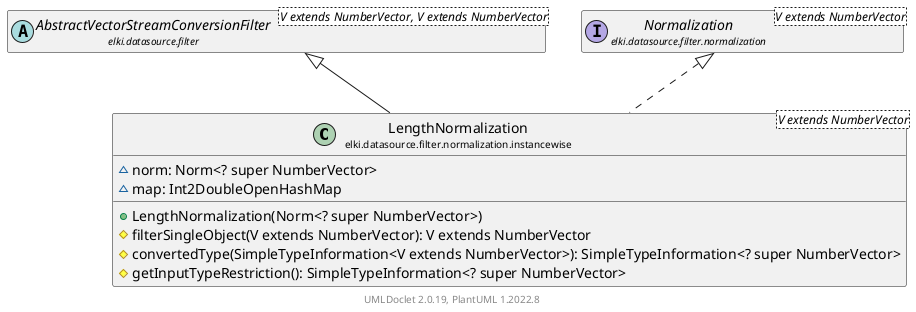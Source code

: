 @startuml
    remove .*\.(Instance|Par|Parameterizer|Factory)$
    set namespaceSeparator none
    hide empty fields
    hide empty methods

    class "<size:14>LengthNormalization\n<size:10>elki.datasource.filter.normalization.instancewise" as elki.datasource.filter.normalization.instancewise.LengthNormalization<V extends NumberVector> [[LengthNormalization.html]] {
        ~norm: Norm<? super NumberVector>
        ~map: Int2DoubleOpenHashMap
        +LengthNormalization(Norm<? super NumberVector>)
        #filterSingleObject(V extends NumberVector): V extends NumberVector
        #convertedType(SimpleTypeInformation<V extends NumberVector>): SimpleTypeInformation<? super NumberVector>
        #getInputTypeRestriction(): SimpleTypeInformation<? super NumberVector>
    }

    abstract class "<size:14>AbstractVectorStreamConversionFilter\n<size:10>elki.datasource.filter" as elki.datasource.filter.AbstractVectorStreamConversionFilter<V extends NumberVector, V extends NumberVector> [[../../AbstractVectorStreamConversionFilter.html]]
    interface "<size:14>Normalization\n<size:10>elki.datasource.filter.normalization" as elki.datasource.filter.normalization.Normalization<V extends NumberVector> [[../Normalization.html]]
    class "<size:14>LengthNormalization.Par\n<size:10>elki.datasource.filter.normalization.instancewise" as elki.datasource.filter.normalization.instancewise.LengthNormalization.Par<V extends NumberVector> [[LengthNormalization.Par.html]]

    elki.datasource.filter.AbstractVectorStreamConversionFilter <|-- elki.datasource.filter.normalization.instancewise.LengthNormalization
    elki.datasource.filter.normalization.Normalization <|.. elki.datasource.filter.normalization.instancewise.LengthNormalization
    elki.datasource.filter.normalization.instancewise.LengthNormalization +-- elki.datasource.filter.normalization.instancewise.LengthNormalization.Par

    center footer UMLDoclet 2.0.19, PlantUML 1.2022.8
@enduml

